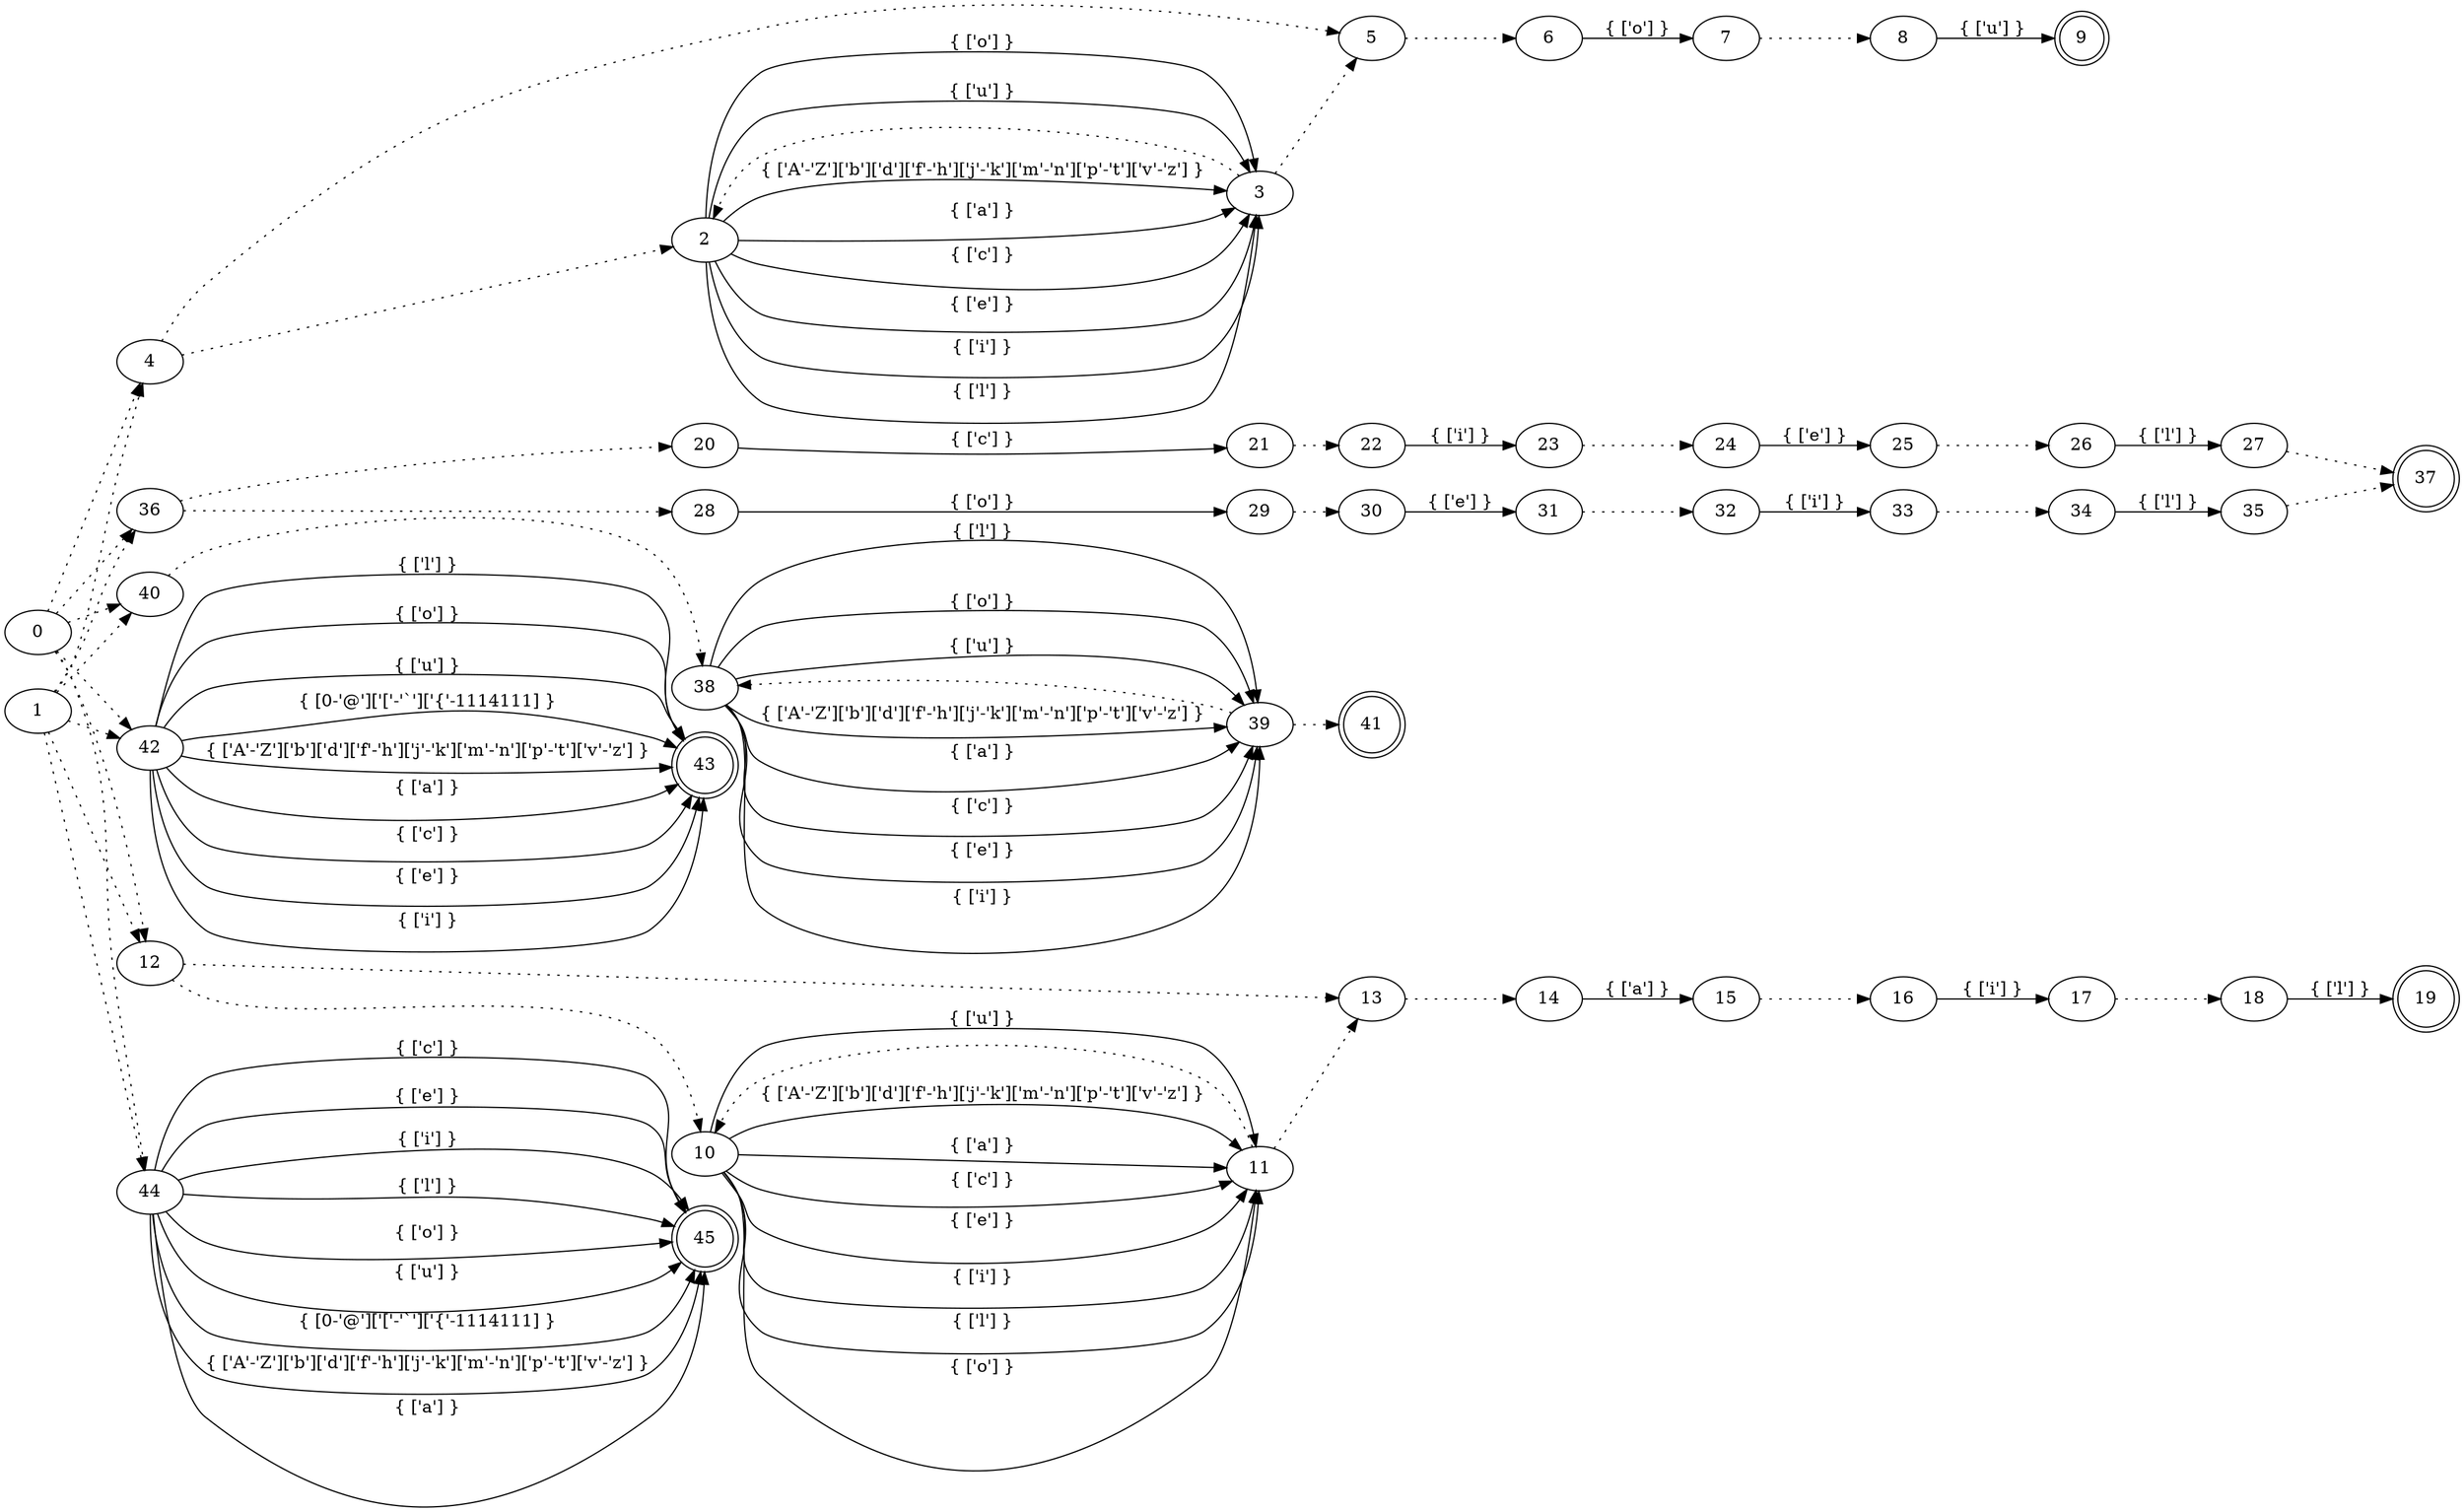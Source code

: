 digraph NFA {
rankdir = LR
9 [shape = doublecircle]
19 [shape = doublecircle]
37 [shape = doublecircle]
41 [shape = doublecircle]
43 [shape = doublecircle]
45 [shape = doublecircle]
0 -> 4 [style=dotted]
0 -> 12 [style=dotted]
0 -> 36 [style=dotted]
0 -> 40 [style=dotted]
0 -> 42 [style=dotted]
0 -> 44 [style=dotted]
1 -> 4 [style=dotted]
1 -> 12 [style=dotted]
1 -> 36 [style=dotted]
1 -> 40 [style=dotted]
1 -> 42 [style=dotted]
1 -> 44 [style=dotted]
2 -> 3 [label="{ ['A'-'Z']['b']['d']['f'-'h']['j'-'k']['m'-'n']['p'-'t']['v'-'z'] }"]
2 -> 3 [label="{ ['a'] }"]
2 -> 3 [label="{ ['c'] }"]
2 -> 3 [label="{ ['e'] }"]
2 -> 3 [label="{ ['i'] }"]
2 -> 3 [label="{ ['l'] }"]
2 -> 3 [label="{ ['o'] }"]
2 -> 3 [label="{ ['u'] }"]
3 -> 2 [style=dotted]
3 -> 5 [style=dotted]
4 -> 2 [style=dotted]
4 -> 5 [style=dotted]
5 -> 6 [style=dotted]
6 -> 7 [label="{ ['o'] }"]
7 -> 8 [style=dotted]
8 -> 9 [label="{ ['u'] }"]
10 -> 11 [label="{ ['A'-'Z']['b']['d']['f'-'h']['j'-'k']['m'-'n']['p'-'t']['v'-'z'] }"]
10 -> 11 [label="{ ['a'] }"]
10 -> 11 [label="{ ['c'] }"]
10 -> 11 [label="{ ['e'] }"]
10 -> 11 [label="{ ['i'] }"]
10 -> 11 [label="{ ['l'] }"]
10 -> 11 [label="{ ['o'] }"]
10 -> 11 [label="{ ['u'] }"]
11 -> 10 [style=dotted]
11 -> 13 [style=dotted]
12 -> 10 [style=dotted]
12 -> 13 [style=dotted]
13 -> 14 [style=dotted]
14 -> 15 [label="{ ['a'] }"]
15 -> 16 [style=dotted]
16 -> 17 [label="{ ['i'] }"]
17 -> 18 [style=dotted]
18 -> 19 [label="{ ['l'] }"]
20 -> 21 [label="{ ['c'] }"]
21 -> 22 [style=dotted]
22 -> 23 [label="{ ['i'] }"]
23 -> 24 [style=dotted]
24 -> 25 [label="{ ['e'] }"]
25 -> 26 [style=dotted]
26 -> 27 [label="{ ['l'] }"]
27 -> 37 [style=dotted]
28 -> 29 [label="{ ['o'] }"]
29 -> 30 [style=dotted]
30 -> 31 [label="{ ['e'] }"]
31 -> 32 [style=dotted]
32 -> 33 [label="{ ['i'] }"]
33 -> 34 [style=dotted]
34 -> 35 [label="{ ['l'] }"]
35 -> 37 [style=dotted]
36 -> 20 [style=dotted]
36 -> 28 [style=dotted]
38 -> 39 [label="{ ['A'-'Z']['b']['d']['f'-'h']['j'-'k']['m'-'n']['p'-'t']['v'-'z'] }"]
38 -> 39 [label="{ ['a'] }"]
38 -> 39 [label="{ ['c'] }"]
38 -> 39 [label="{ ['e'] }"]
38 -> 39 [label="{ ['i'] }"]
38 -> 39 [label="{ ['l'] }"]
38 -> 39 [label="{ ['o'] }"]
38 -> 39 [label="{ ['u'] }"]
39 -> 38 [style=dotted]
39 -> 41 [style=dotted]
40 -> 38 [style=dotted]
42 -> 43 [label="{ [0-'@']['['-'`']['{'-1114111] }"]
42 -> 43 [label="{ ['A'-'Z']['b']['d']['f'-'h']['j'-'k']['m'-'n']['p'-'t']['v'-'z'] }"]
42 -> 43 [label="{ ['a'] }"]
42 -> 43 [label="{ ['c'] }"]
42 -> 43 [label="{ ['e'] }"]
42 -> 43 [label="{ ['i'] }"]
42 -> 43 [label="{ ['l'] }"]
42 -> 43 [label="{ ['o'] }"]
42 -> 43 [label="{ ['u'] }"]
44 -> 45 [label="{ [0-'@']['['-'`']['{'-1114111] }"]
44 -> 45 [label="{ ['A'-'Z']['b']['d']['f'-'h']['j'-'k']['m'-'n']['p'-'t']['v'-'z'] }"]
44 -> 45 [label="{ ['a'] }"]
44 -> 45 [label="{ ['c'] }"]
44 -> 45 [label="{ ['e'] }"]
44 -> 45 [label="{ ['i'] }"]
44 -> 45 [label="{ ['l'] }"]
44 -> 45 [label="{ ['o'] }"]
44 -> 45 [label="{ ['u'] }"]
}

